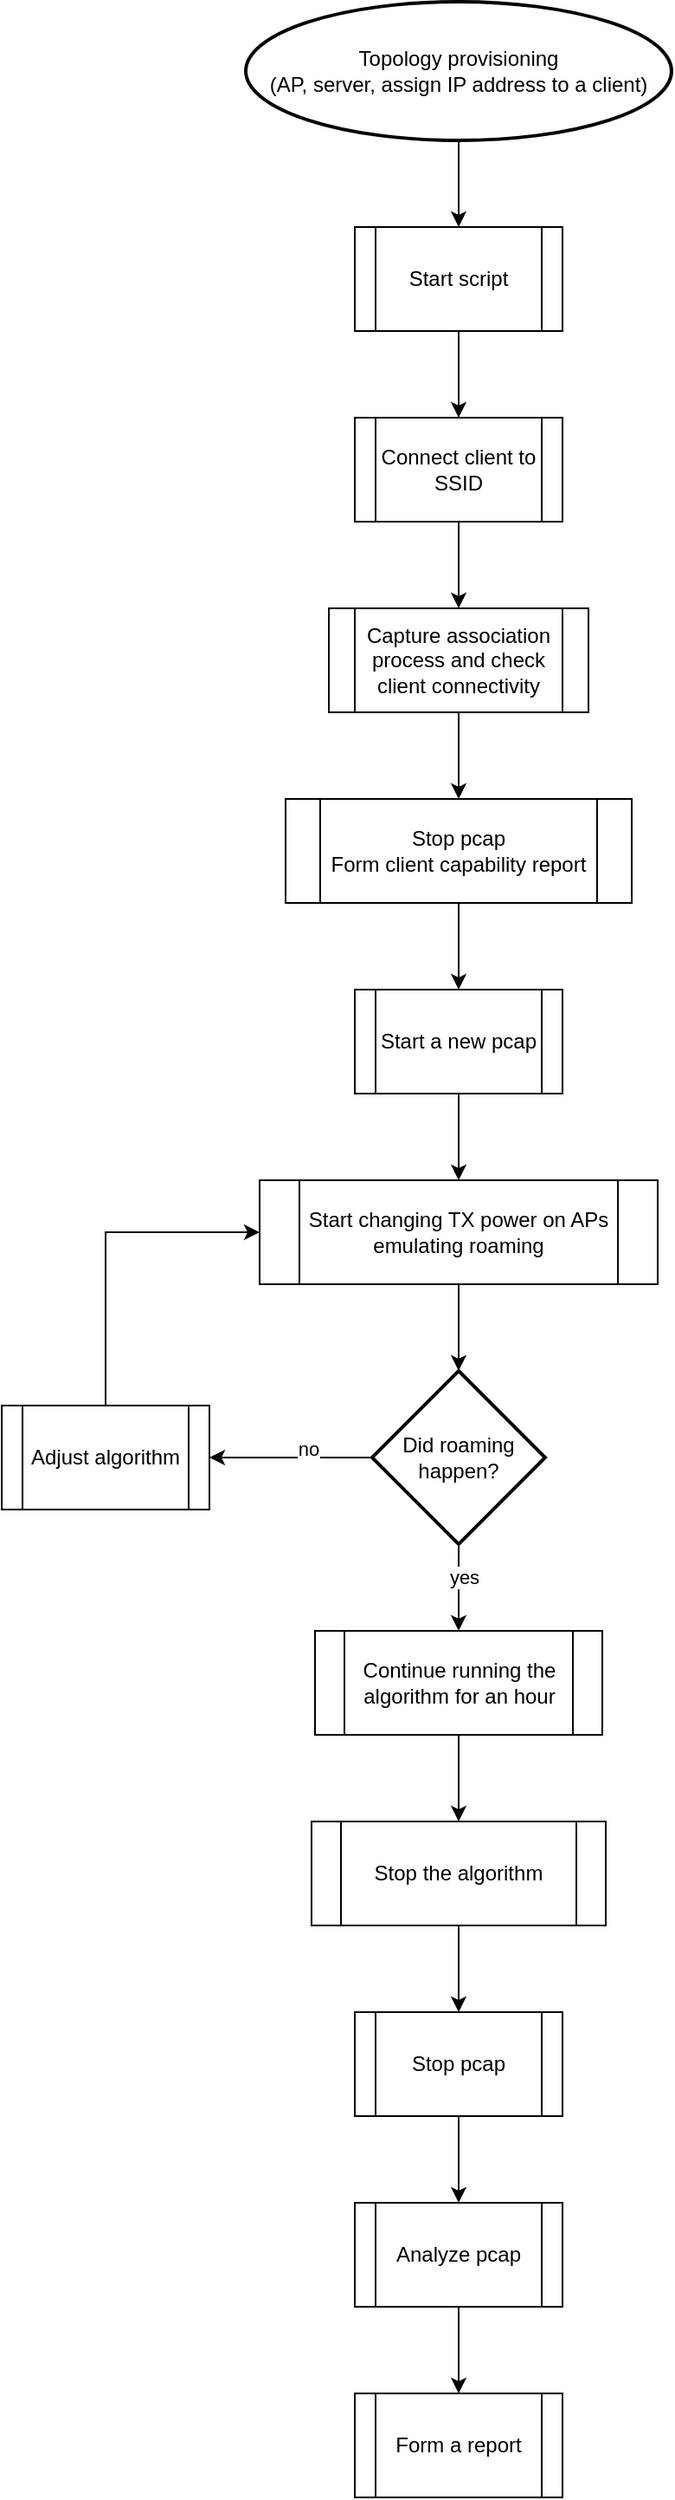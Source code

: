 <mxfile version="14.0.1" type="github"><diagram id="p_Ik-KB9Dxw_5yPirhdf" name="Page-1"><mxGraphModel dx="2431" dy="1341" grid="1" gridSize="10" guides="1" tooltips="1" connect="1" arrows="1" fold="1" page="1" pageScale="1" pageWidth="1169" pageHeight="1654" math="0" shadow="0"><root><mxCell id="0"/><mxCell id="1" parent="0"/><mxCell id="KcKDbvXVwN8wzxXxUmIj-26" style="edgeStyle=orthogonalEdgeStyle;rounded=0;orthogonalLoop=1;jettySize=auto;html=1;entryX=0.5;entryY=0;entryDx=0;entryDy=0;" edge="1" parent="1" source="KcKDbvXVwN8wzxXxUmIj-2" target="KcKDbvXVwN8wzxXxUmIj-4"><mxGeometry relative="1" as="geometry"/></mxCell><mxCell id="KcKDbvXVwN8wzxXxUmIj-2" value="&lt;div&gt;Topology provisioning&lt;/div&gt;&lt;div&gt;(AP, server, assign IP address to a client)&lt;br&gt;&lt;/div&gt;" style="strokeWidth=2;html=1;shape=mxgraph.flowchart.start_1;whiteSpace=wrap;" vertex="1" parent="1"><mxGeometry x="461" y="60" width="246" height="80" as="geometry"/></mxCell><mxCell id="KcKDbvXVwN8wzxXxUmIj-27" style="edgeStyle=orthogonalEdgeStyle;rounded=0;orthogonalLoop=1;jettySize=auto;html=1;entryX=0.5;entryY=0;entryDx=0;entryDy=0;" edge="1" parent="1" source="KcKDbvXVwN8wzxXxUmIj-4" target="KcKDbvXVwN8wzxXxUmIj-5"><mxGeometry relative="1" as="geometry"/></mxCell><mxCell id="KcKDbvXVwN8wzxXxUmIj-4" value="Start script" style="shape=process;whiteSpace=wrap;html=1;backgroundOutline=1;" vertex="1" parent="1"><mxGeometry x="524" y="190" width="120" height="60" as="geometry"/></mxCell><mxCell id="KcKDbvXVwN8wzxXxUmIj-28" style="edgeStyle=orthogonalEdgeStyle;rounded=0;orthogonalLoop=1;jettySize=auto;html=1;entryX=0.5;entryY=0;entryDx=0;entryDy=0;" edge="1" parent="1" source="KcKDbvXVwN8wzxXxUmIj-5" target="KcKDbvXVwN8wzxXxUmIj-7"><mxGeometry relative="1" as="geometry"/></mxCell><mxCell id="KcKDbvXVwN8wzxXxUmIj-5" value="Connect client to SSID" style="shape=process;whiteSpace=wrap;html=1;backgroundOutline=1;" vertex="1" parent="1"><mxGeometry x="524" y="300" width="120" height="60" as="geometry"/></mxCell><mxCell id="KcKDbvXVwN8wzxXxUmIj-29" style="edgeStyle=orthogonalEdgeStyle;rounded=0;orthogonalLoop=1;jettySize=auto;html=1;entryX=0.5;entryY=0;entryDx=0;entryDy=0;" edge="1" parent="1" source="KcKDbvXVwN8wzxXxUmIj-7" target="KcKDbvXVwN8wzxXxUmIj-19"><mxGeometry relative="1" as="geometry"/></mxCell><mxCell id="KcKDbvXVwN8wzxXxUmIj-7" value="Capture association process and check client connectivity" style="shape=process;whiteSpace=wrap;html=1;backgroundOutline=1;" vertex="1" parent="1"><mxGeometry x="509" y="410" width="150" height="60" as="geometry"/></mxCell><mxCell id="KcKDbvXVwN8wzxXxUmIj-11" value="Form a report" style="shape=process;whiteSpace=wrap;html=1;backgroundOutline=1;" vertex="1" parent="1"><mxGeometry x="524" y="1440" width="120" height="60" as="geometry"/></mxCell><mxCell id="KcKDbvXVwN8wzxXxUmIj-37" value="" style="edgeStyle=orthogonalEdgeStyle;rounded=0;orthogonalLoop=1;jettySize=auto;html=1;" edge="1" parent="1" source="KcKDbvXVwN8wzxXxUmIj-12" target="KcKDbvXVwN8wzxXxUmIj-11"><mxGeometry relative="1" as="geometry"/></mxCell><mxCell id="KcKDbvXVwN8wzxXxUmIj-12" value="Analyze pcap" style="shape=process;whiteSpace=wrap;html=1;backgroundOutline=1;" vertex="1" parent="1"><mxGeometry x="524" y="1330" width="120" height="60" as="geometry"/></mxCell><mxCell id="KcKDbvXVwN8wzxXxUmIj-36" value="" style="edgeStyle=orthogonalEdgeStyle;rounded=0;orthogonalLoop=1;jettySize=auto;html=1;" edge="1" parent="1" source="KcKDbvXVwN8wzxXxUmIj-13" target="KcKDbvXVwN8wzxXxUmIj-12"><mxGeometry relative="1" as="geometry"/></mxCell><mxCell id="KcKDbvXVwN8wzxXxUmIj-13" value="Stop pcap" style="shape=process;whiteSpace=wrap;html=1;backgroundOutline=1;" vertex="1" parent="1"><mxGeometry x="524" y="1220" width="120" height="60" as="geometry"/></mxCell><mxCell id="KcKDbvXVwN8wzxXxUmIj-35" value="" style="edgeStyle=orthogonalEdgeStyle;rounded=0;orthogonalLoop=1;jettySize=auto;html=1;" edge="1" parent="1" source="KcKDbvXVwN8wzxXxUmIj-14" target="KcKDbvXVwN8wzxXxUmIj-13"><mxGeometry relative="1" as="geometry"/></mxCell><mxCell id="KcKDbvXVwN8wzxXxUmIj-14" value="Stop the algorithm" style="shape=process;whiteSpace=wrap;html=1;backgroundOutline=1;" vertex="1" parent="1"><mxGeometry x="499" y="1110" width="170" height="60" as="geometry"/></mxCell><mxCell id="KcKDbvXVwN8wzxXxUmIj-34" value="" style="edgeStyle=orthogonalEdgeStyle;rounded=0;orthogonalLoop=1;jettySize=auto;html=1;" edge="1" parent="1" source="KcKDbvXVwN8wzxXxUmIj-15" target="KcKDbvXVwN8wzxXxUmIj-14"><mxGeometry relative="1" as="geometry"/></mxCell><mxCell id="KcKDbvXVwN8wzxXxUmIj-15" value="Continue running the algorithm for an hour" style="shape=process;whiteSpace=wrap;html=1;backgroundOutline=1;" vertex="1" parent="1"><mxGeometry x="501" y="1000" width="166" height="60" as="geometry"/></mxCell><mxCell id="KcKDbvXVwN8wzxXxUmIj-24" style="edgeStyle=orthogonalEdgeStyle;rounded=0;orthogonalLoop=1;jettySize=auto;html=1;exitX=0.5;exitY=0;exitDx=0;exitDy=0;entryX=0;entryY=0.5;entryDx=0;entryDy=0;" edge="1" parent="1" source="KcKDbvXVwN8wzxXxUmIj-16" target="KcKDbvXVwN8wzxXxUmIj-17"><mxGeometry relative="1" as="geometry"/></mxCell><mxCell id="KcKDbvXVwN8wzxXxUmIj-16" value="Adjust algorithm" style="shape=process;whiteSpace=wrap;html=1;backgroundOutline=1;" vertex="1" parent="1"><mxGeometry x="320" y="870" width="120" height="60" as="geometry"/></mxCell><mxCell id="KcKDbvXVwN8wzxXxUmIj-32" style="edgeStyle=orthogonalEdgeStyle;rounded=0;orthogonalLoop=1;jettySize=auto;html=1;exitX=0.5;exitY=1;exitDx=0;exitDy=0;entryX=0.5;entryY=0;entryDx=0;entryDy=0;entryPerimeter=0;" edge="1" parent="1" source="KcKDbvXVwN8wzxXxUmIj-17" target="KcKDbvXVwN8wzxXxUmIj-20"><mxGeometry relative="1" as="geometry"/></mxCell><mxCell id="KcKDbvXVwN8wzxXxUmIj-17" value="Start changing TX power on APs emulating roaming" style="shape=process;whiteSpace=wrap;html=1;backgroundOutline=1;" vertex="1" parent="1"><mxGeometry x="469" y="740" width="230" height="60" as="geometry"/></mxCell><mxCell id="KcKDbvXVwN8wzxXxUmIj-31" style="edgeStyle=orthogonalEdgeStyle;rounded=0;orthogonalLoop=1;jettySize=auto;html=1;entryX=0.5;entryY=0;entryDx=0;entryDy=0;" edge="1" parent="1" source="KcKDbvXVwN8wzxXxUmIj-18" target="KcKDbvXVwN8wzxXxUmIj-17"><mxGeometry relative="1" as="geometry"/></mxCell><mxCell id="KcKDbvXVwN8wzxXxUmIj-18" value="Start a new pcap" style="shape=process;whiteSpace=wrap;html=1;backgroundOutline=1;" vertex="1" parent="1"><mxGeometry x="524" y="630" width="120" height="60" as="geometry"/></mxCell><mxCell id="KcKDbvXVwN8wzxXxUmIj-30" style="edgeStyle=orthogonalEdgeStyle;rounded=0;orthogonalLoop=1;jettySize=auto;html=1;entryX=0.5;entryY=0;entryDx=0;entryDy=0;" edge="1" parent="1" source="KcKDbvXVwN8wzxXxUmIj-19" target="KcKDbvXVwN8wzxXxUmIj-18"><mxGeometry relative="1" as="geometry"/></mxCell><mxCell id="KcKDbvXVwN8wzxXxUmIj-19" value="&lt;div&gt;Stop pcap&lt;/div&gt;&lt;div&gt;Form client capability report&lt;br&gt;&lt;/div&gt;" style="shape=process;whiteSpace=wrap;html=1;backgroundOutline=1;" vertex="1" parent="1"><mxGeometry x="484" y="520" width="200" height="60" as="geometry"/></mxCell><mxCell id="KcKDbvXVwN8wzxXxUmIj-21" value="" style="edgeStyle=orthogonalEdgeStyle;rounded=0;orthogonalLoop=1;jettySize=auto;html=1;" edge="1" parent="1" source="KcKDbvXVwN8wzxXxUmIj-20" target="KcKDbvXVwN8wzxXxUmIj-16"><mxGeometry relative="1" as="geometry"/></mxCell><mxCell id="KcKDbvXVwN8wzxXxUmIj-25" value="no" style="edgeLabel;html=1;align=center;verticalAlign=middle;resizable=0;points=[];" vertex="1" connectable="0" parent="KcKDbvXVwN8wzxXxUmIj-21"><mxGeometry x="-0.218" y="-5" relative="1" as="geometry"><mxPoint as="offset"/></mxGeometry></mxCell><mxCell id="KcKDbvXVwN8wzxXxUmIj-33" value="" style="edgeStyle=orthogonalEdgeStyle;rounded=0;orthogonalLoop=1;jettySize=auto;html=1;" edge="1" parent="1" source="KcKDbvXVwN8wzxXxUmIj-20" target="KcKDbvXVwN8wzxXxUmIj-15"><mxGeometry relative="1" as="geometry"/></mxCell><mxCell id="KcKDbvXVwN8wzxXxUmIj-38" value="yes" style="edgeLabel;html=1;align=center;verticalAlign=middle;resizable=0;points=[];" vertex="1" connectable="0" parent="KcKDbvXVwN8wzxXxUmIj-33"><mxGeometry x="-0.264" y="3" relative="1" as="geometry"><mxPoint as="offset"/></mxGeometry></mxCell><mxCell id="KcKDbvXVwN8wzxXxUmIj-20" value="Did roaming happen?" style="strokeWidth=2;html=1;shape=mxgraph.flowchart.decision;whiteSpace=wrap;" vertex="1" parent="1"><mxGeometry x="534" y="850" width="100" height="100" as="geometry"/></mxCell></root></mxGraphModel></diagram></mxfile>